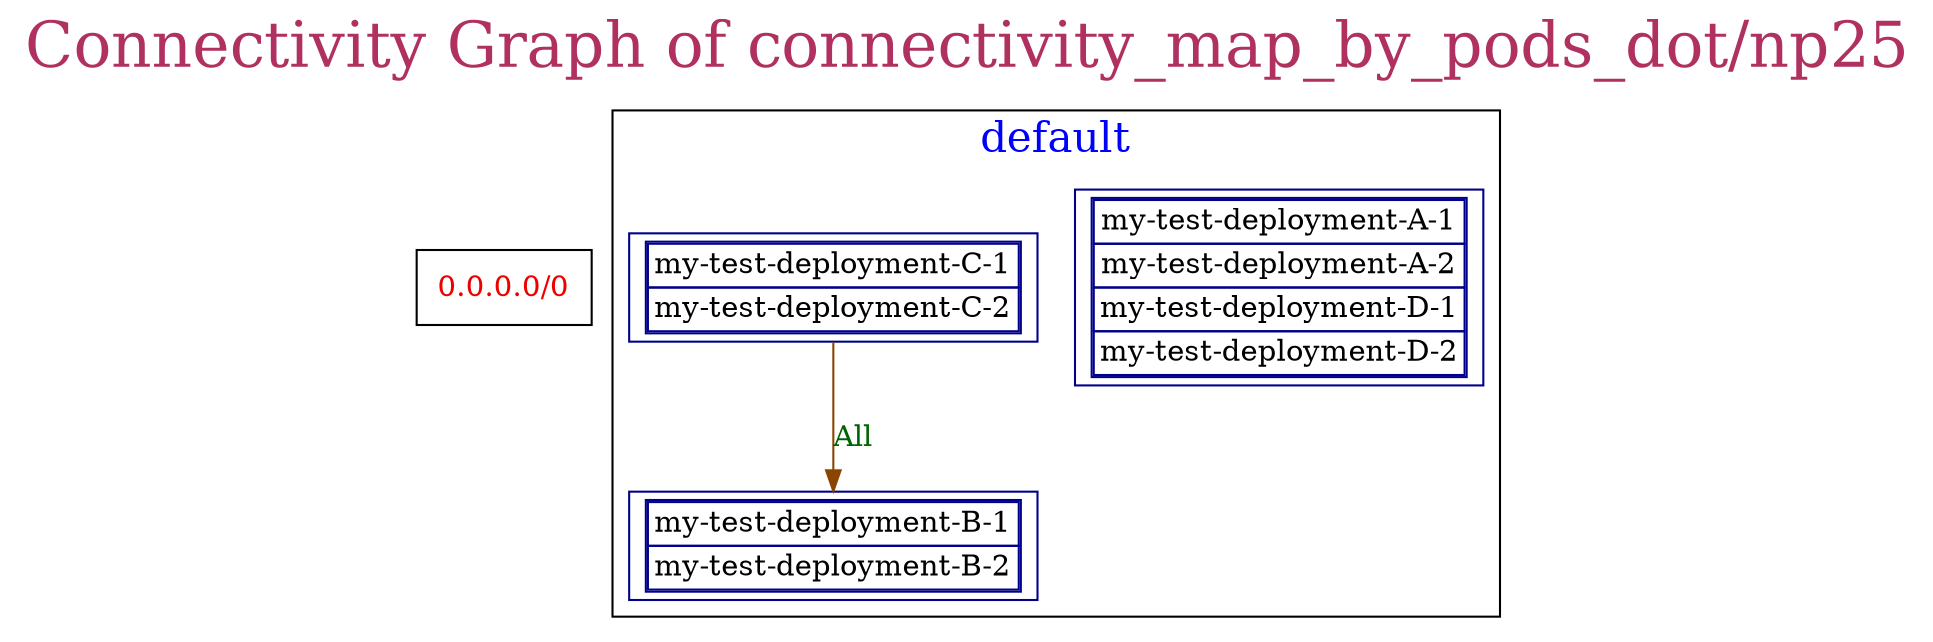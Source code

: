 // The Connectivity Graph of connectivity_map_by_pods_dot/np25
digraph {
	label="Connectivity Graph of connectivity_map_by_pods_dot/np25"	labelloc = "t"
	fontsize=30
	fontcolor=maroon
	"0.0.0.0/0" [label=<<table border="0" cellspacing="0"><tr><td>0.0.0.0/0</td></tr></table>> shape=box fontcolor=red2]
subgraph cluster_default_namespace{
	label="default"
	fontsize=20
	fontcolor=blue
	"default/my-test-deployment-A-1" [label=<<table border="1" cellspacing="0"><tr><td>my-test-deployment-A-1</td></tr><tr><td>my-test-deployment-A-2</td></tr><tr><td>my-test-deployment-D-1</td></tr><tr><td>my-test-deployment-D-2</td></tr></table>> shape=box color=blue4]
	"default/my-test-deployment-B-1" [label=<<table border="1" cellspacing="0"><tr><td>my-test-deployment-B-1</td></tr><tr><td>my-test-deployment-B-2</td></tr></table>> shape=box color=blue4]
	"default/my-test-deployment-C-1" [label=<<table border="1" cellspacing="0"><tr><td>my-test-deployment-C-1</td></tr><tr><td>my-test-deployment-C-2</td></tr></table>> shape=box color=blue4]
}
	"default/my-test-deployment-C-1" -> "default/my-test-deployment-B-1"[label="All" color=darkorange4 fontcolor=darkgreen dir=both arrowhead=normal arrowtail=none]
}

